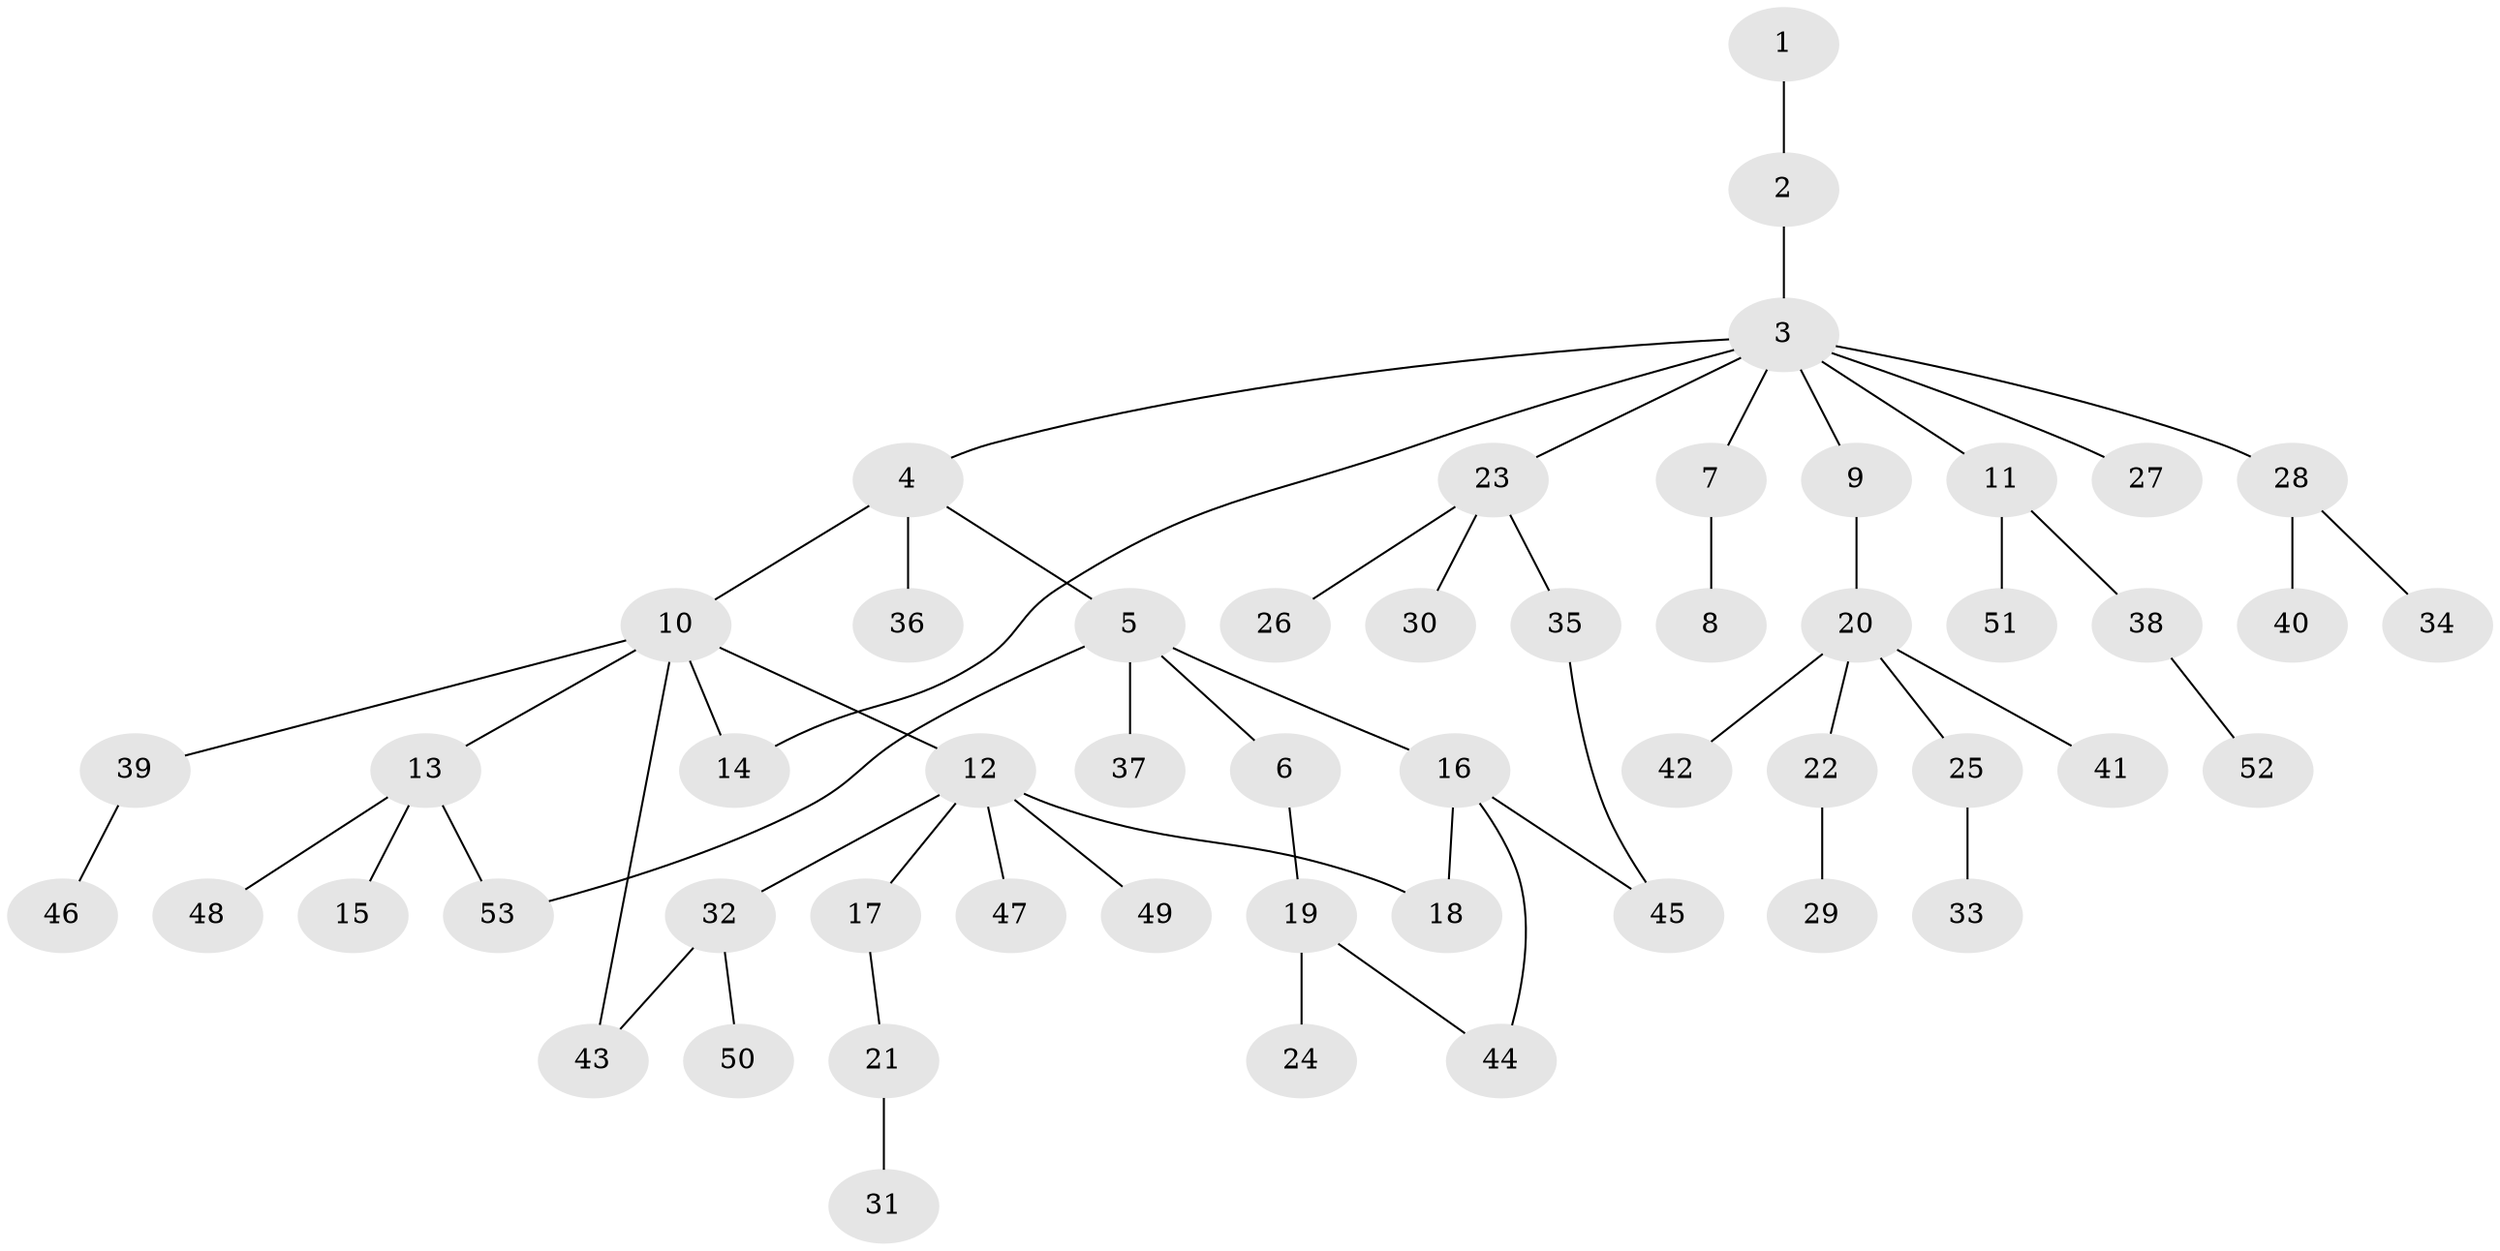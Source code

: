 // Generated by graph-tools (version 1.1) at 2025/13/03/09/25 04:13:15]
// undirected, 53 vertices, 58 edges
graph export_dot {
graph [start="1"]
  node [color=gray90,style=filled];
  1;
  2;
  3;
  4;
  5;
  6;
  7;
  8;
  9;
  10;
  11;
  12;
  13;
  14;
  15;
  16;
  17;
  18;
  19;
  20;
  21;
  22;
  23;
  24;
  25;
  26;
  27;
  28;
  29;
  30;
  31;
  32;
  33;
  34;
  35;
  36;
  37;
  38;
  39;
  40;
  41;
  42;
  43;
  44;
  45;
  46;
  47;
  48;
  49;
  50;
  51;
  52;
  53;
  1 -- 2;
  2 -- 3;
  3 -- 4;
  3 -- 7;
  3 -- 9;
  3 -- 11;
  3 -- 14;
  3 -- 23;
  3 -- 27;
  3 -- 28;
  4 -- 5;
  4 -- 10;
  4 -- 36;
  5 -- 6;
  5 -- 16;
  5 -- 37;
  5 -- 53;
  6 -- 19;
  7 -- 8;
  9 -- 20;
  10 -- 12;
  10 -- 13;
  10 -- 39;
  10 -- 43;
  10 -- 14;
  11 -- 38;
  11 -- 51;
  12 -- 17;
  12 -- 32;
  12 -- 47;
  12 -- 49;
  12 -- 18;
  13 -- 15;
  13 -- 48;
  13 -- 53;
  16 -- 18;
  16 -- 45;
  16 -- 44;
  17 -- 21;
  19 -- 24;
  19 -- 44;
  20 -- 22;
  20 -- 25;
  20 -- 41;
  20 -- 42;
  21 -- 31;
  22 -- 29;
  23 -- 26;
  23 -- 30;
  23 -- 35;
  25 -- 33;
  28 -- 34;
  28 -- 40;
  32 -- 50;
  32 -- 43;
  35 -- 45;
  38 -- 52;
  39 -- 46;
}
